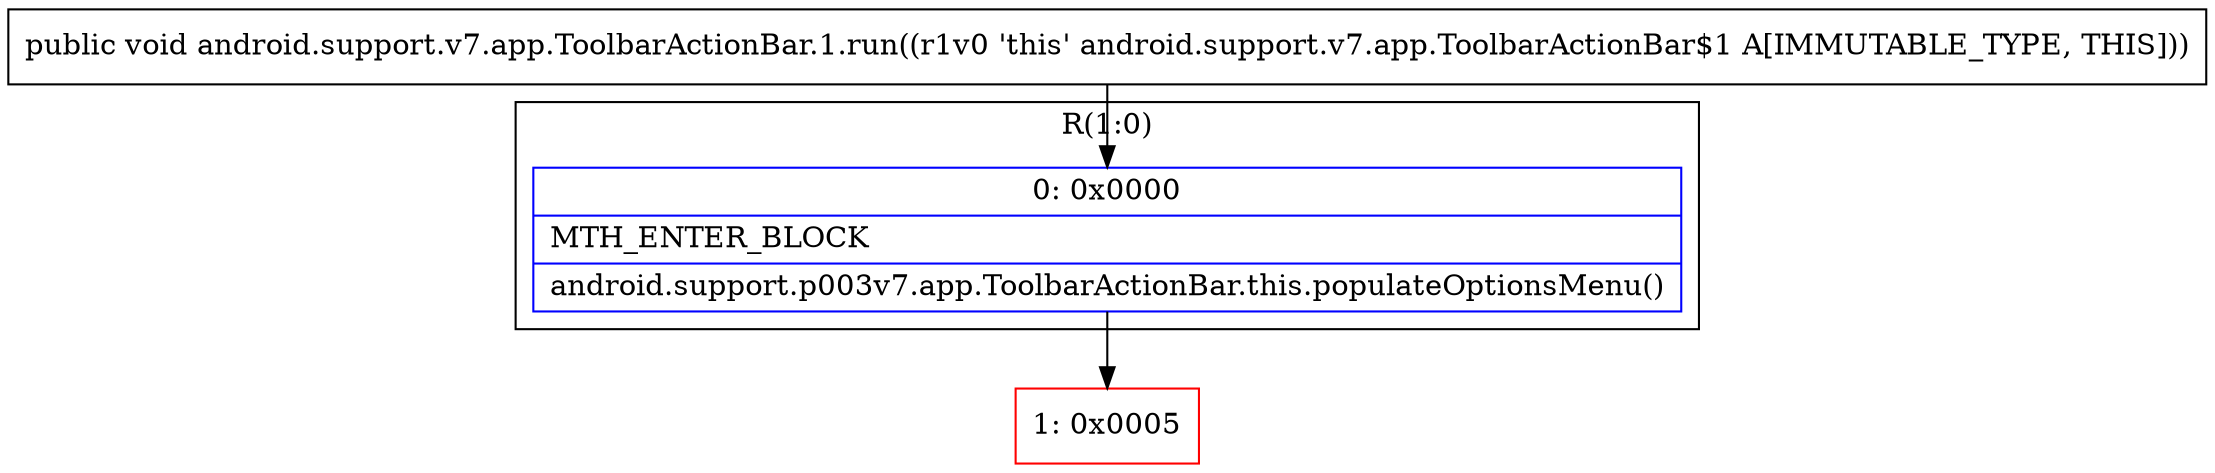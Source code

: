 digraph "CFG forandroid.support.v7.app.ToolbarActionBar.1.run()V" {
subgraph cluster_Region_450413994 {
label = "R(1:0)";
node [shape=record,color=blue];
Node_0 [shape=record,label="{0\:\ 0x0000|MTH_ENTER_BLOCK\l|android.support.p003v7.app.ToolbarActionBar.this.populateOptionsMenu()\l}"];
}
Node_1 [shape=record,color=red,label="{1\:\ 0x0005}"];
MethodNode[shape=record,label="{public void android.support.v7.app.ToolbarActionBar.1.run((r1v0 'this' android.support.v7.app.ToolbarActionBar$1 A[IMMUTABLE_TYPE, THIS])) }"];
MethodNode -> Node_0;
Node_0 -> Node_1;
}

